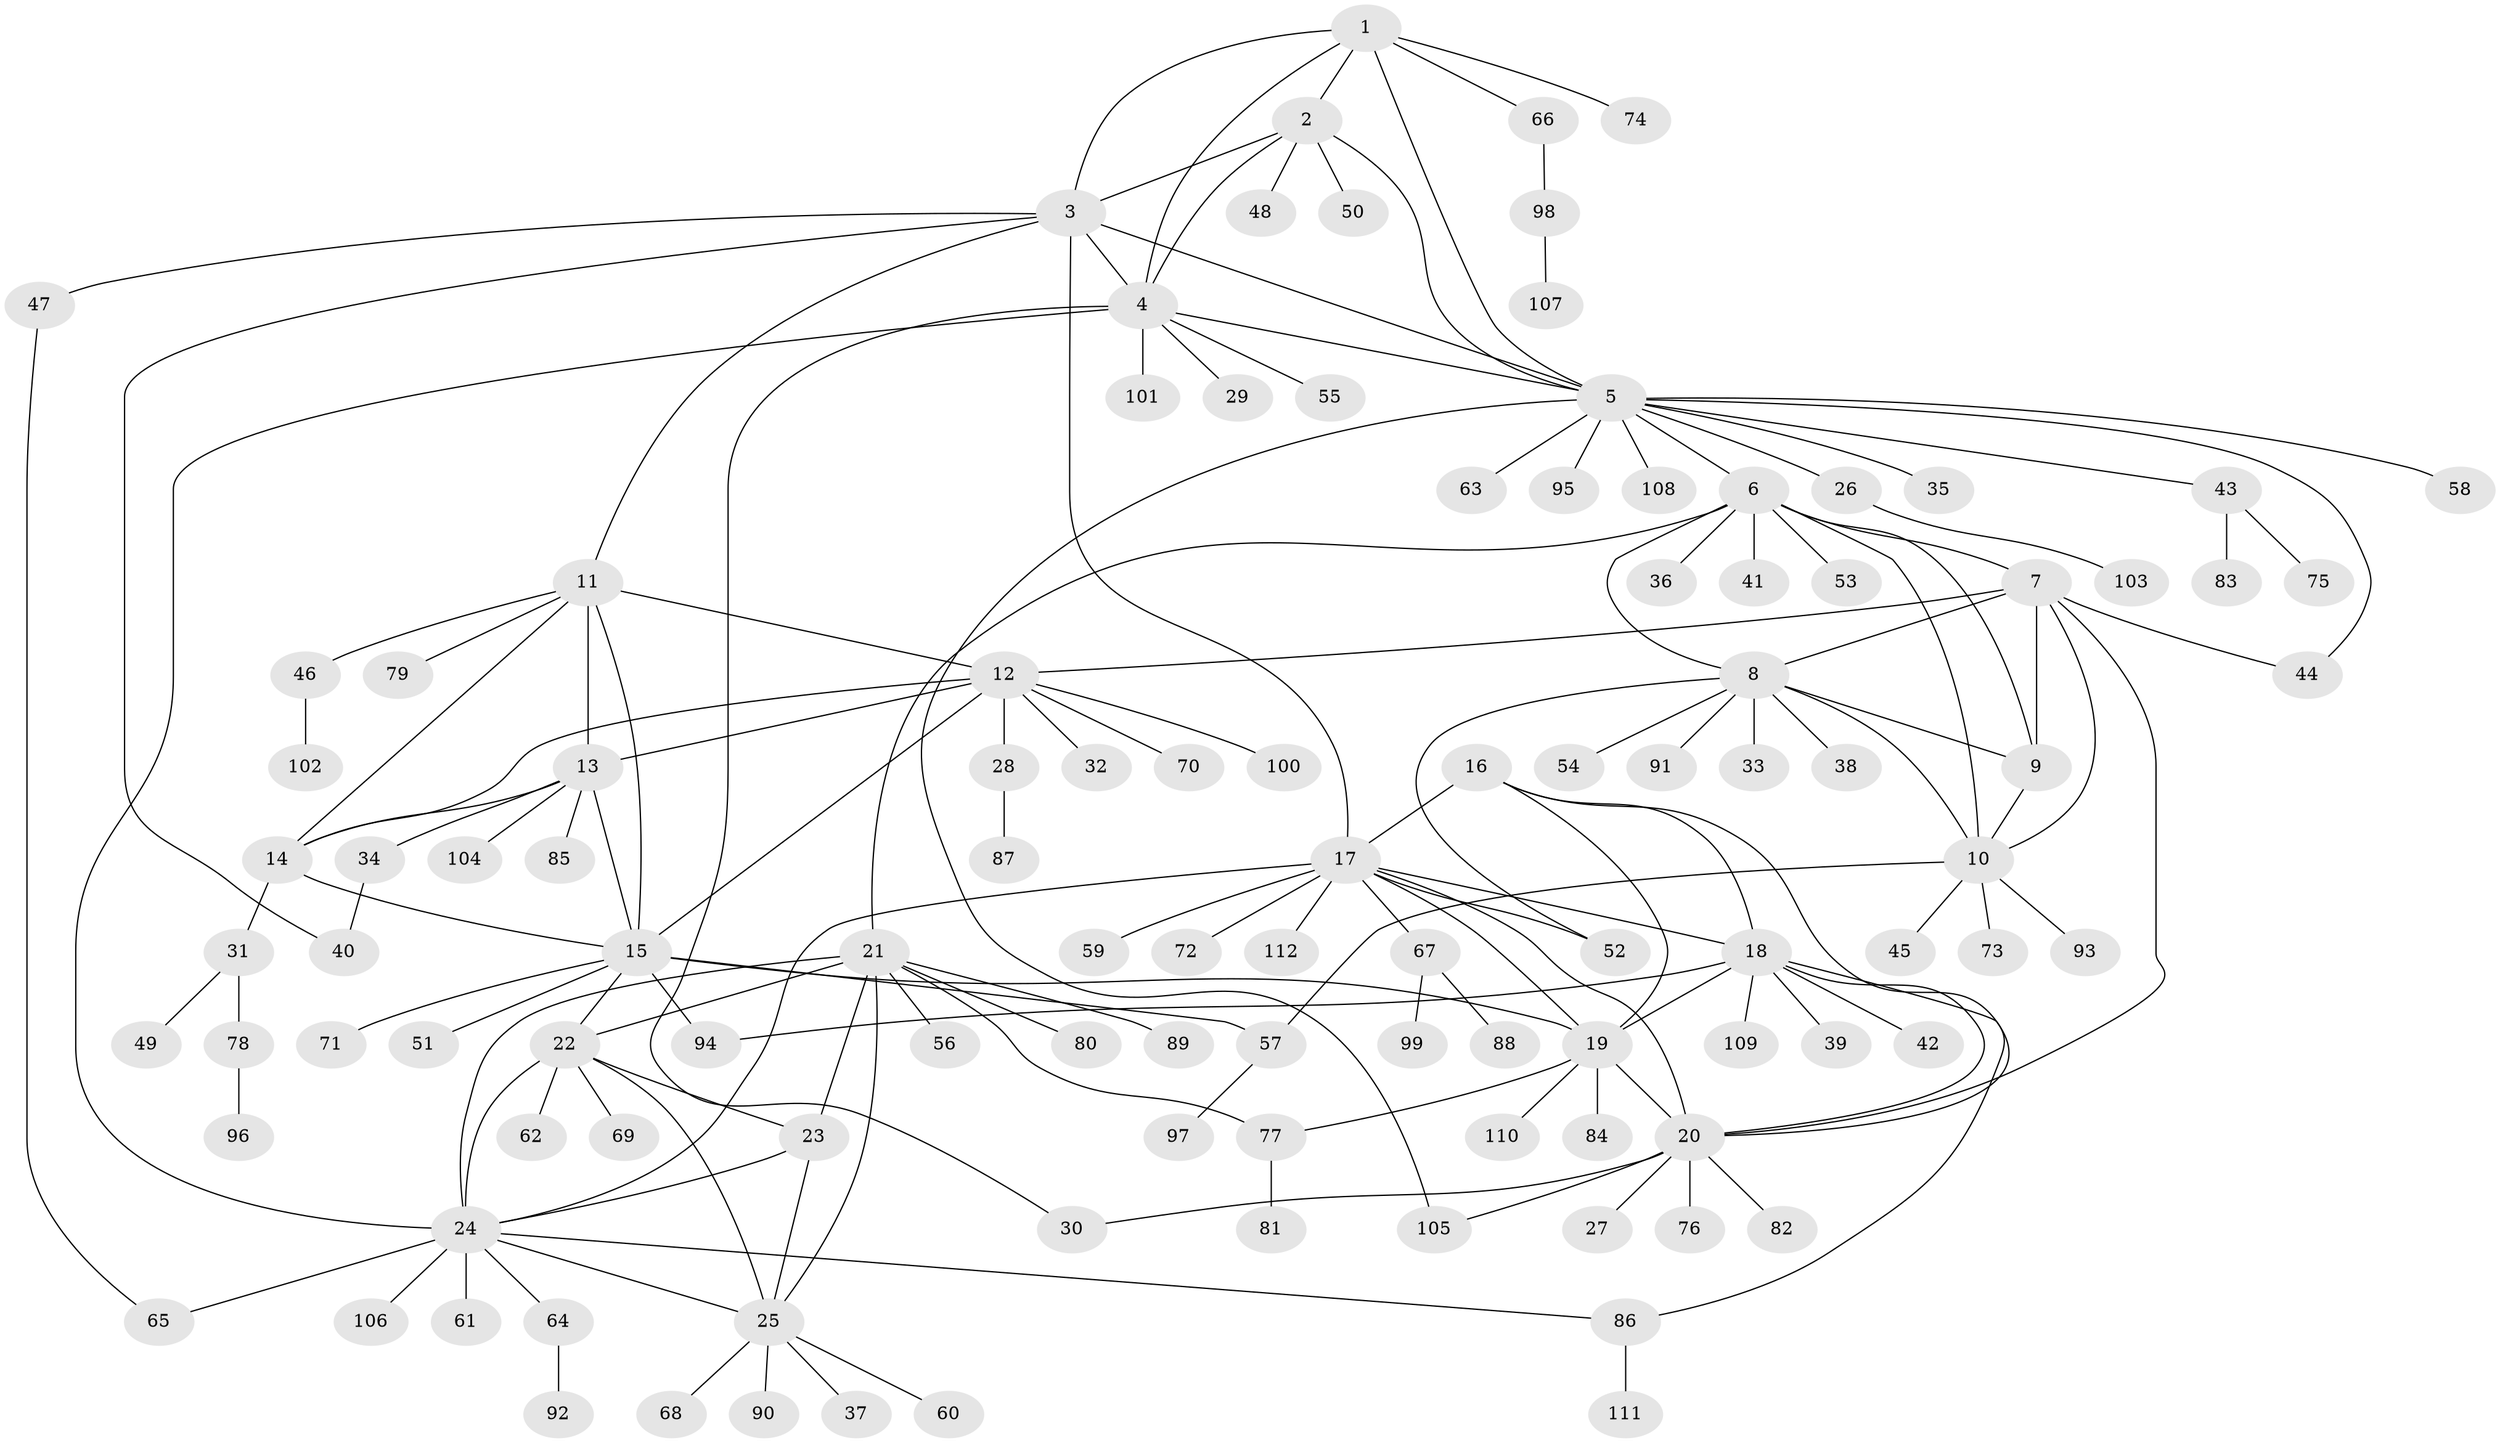 // coarse degree distribution, {8: 0.05063291139240506, 13: 0.012658227848101266, 2: 0.17721518987341772, 7: 0.0759493670886076, 1: 0.5443037974683544, 6: 0.06329113924050633, 5: 0.0379746835443038, 9: 0.0379746835443038}
// Generated by graph-tools (version 1.1) at 2025/37/03/04/25 23:37:50]
// undirected, 112 vertices, 157 edges
graph export_dot {
  node [color=gray90,style=filled];
  1;
  2;
  3;
  4;
  5;
  6;
  7;
  8;
  9;
  10;
  11;
  12;
  13;
  14;
  15;
  16;
  17;
  18;
  19;
  20;
  21;
  22;
  23;
  24;
  25;
  26;
  27;
  28;
  29;
  30;
  31;
  32;
  33;
  34;
  35;
  36;
  37;
  38;
  39;
  40;
  41;
  42;
  43;
  44;
  45;
  46;
  47;
  48;
  49;
  50;
  51;
  52;
  53;
  54;
  55;
  56;
  57;
  58;
  59;
  60;
  61;
  62;
  63;
  64;
  65;
  66;
  67;
  68;
  69;
  70;
  71;
  72;
  73;
  74;
  75;
  76;
  77;
  78;
  79;
  80;
  81;
  82;
  83;
  84;
  85;
  86;
  87;
  88;
  89;
  90;
  91;
  92;
  93;
  94;
  95;
  96;
  97;
  98;
  99;
  100;
  101;
  102;
  103;
  104;
  105;
  106;
  107;
  108;
  109;
  110;
  111;
  112;
  1 -- 2;
  1 -- 3;
  1 -- 4;
  1 -- 5;
  1 -- 66;
  1 -- 74;
  2 -- 3;
  2 -- 4;
  2 -- 5;
  2 -- 48;
  2 -- 50;
  3 -- 4;
  3 -- 5;
  3 -- 11;
  3 -- 17;
  3 -- 40;
  3 -- 47;
  4 -- 5;
  4 -- 24;
  4 -- 29;
  4 -- 30;
  4 -- 55;
  4 -- 101;
  5 -- 6;
  5 -- 26;
  5 -- 35;
  5 -- 43;
  5 -- 44;
  5 -- 58;
  5 -- 63;
  5 -- 95;
  5 -- 105;
  5 -- 108;
  6 -- 7;
  6 -- 8;
  6 -- 9;
  6 -- 10;
  6 -- 21;
  6 -- 36;
  6 -- 41;
  6 -- 53;
  7 -- 8;
  7 -- 9;
  7 -- 10;
  7 -- 12;
  7 -- 20;
  7 -- 44;
  8 -- 9;
  8 -- 10;
  8 -- 33;
  8 -- 38;
  8 -- 52;
  8 -- 54;
  8 -- 91;
  9 -- 10;
  10 -- 45;
  10 -- 57;
  10 -- 73;
  10 -- 93;
  11 -- 12;
  11 -- 13;
  11 -- 14;
  11 -- 15;
  11 -- 46;
  11 -- 79;
  12 -- 13;
  12 -- 14;
  12 -- 15;
  12 -- 28;
  12 -- 32;
  12 -- 70;
  12 -- 100;
  13 -- 14;
  13 -- 15;
  13 -- 34;
  13 -- 85;
  13 -- 104;
  14 -- 15;
  14 -- 31;
  15 -- 19;
  15 -- 22;
  15 -- 51;
  15 -- 57;
  15 -- 71;
  15 -- 94;
  16 -- 17;
  16 -- 18;
  16 -- 19;
  16 -- 20;
  17 -- 18;
  17 -- 19;
  17 -- 20;
  17 -- 24;
  17 -- 52;
  17 -- 59;
  17 -- 67;
  17 -- 72;
  17 -- 112;
  18 -- 19;
  18 -- 20;
  18 -- 39;
  18 -- 42;
  18 -- 86;
  18 -- 94;
  18 -- 109;
  19 -- 20;
  19 -- 77;
  19 -- 84;
  19 -- 110;
  20 -- 27;
  20 -- 30;
  20 -- 76;
  20 -- 82;
  20 -- 105;
  21 -- 22;
  21 -- 23;
  21 -- 24;
  21 -- 25;
  21 -- 56;
  21 -- 77;
  21 -- 80;
  21 -- 89;
  22 -- 23;
  22 -- 24;
  22 -- 25;
  22 -- 62;
  22 -- 69;
  23 -- 24;
  23 -- 25;
  24 -- 25;
  24 -- 61;
  24 -- 64;
  24 -- 65;
  24 -- 86;
  24 -- 106;
  25 -- 37;
  25 -- 60;
  25 -- 68;
  25 -- 90;
  26 -- 103;
  28 -- 87;
  31 -- 49;
  31 -- 78;
  34 -- 40;
  43 -- 75;
  43 -- 83;
  46 -- 102;
  47 -- 65;
  57 -- 97;
  64 -- 92;
  66 -- 98;
  67 -- 88;
  67 -- 99;
  77 -- 81;
  78 -- 96;
  86 -- 111;
  98 -- 107;
}
